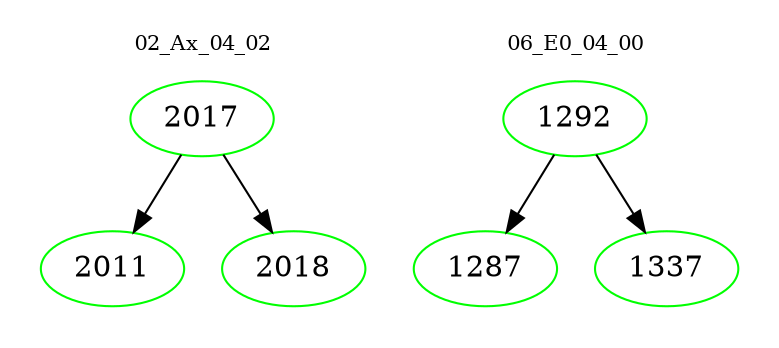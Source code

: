 digraph{
subgraph cluster_0 {
color = white
label = "02_Ax_04_02";
fontsize=10;
T0_2017 [label="2017", color="green"]
T0_2017 -> T0_2011 [color="black"]
T0_2011 [label="2011", color="green"]
T0_2017 -> T0_2018 [color="black"]
T0_2018 [label="2018", color="green"]
}
subgraph cluster_1 {
color = white
label = "06_E0_04_00";
fontsize=10;
T1_1292 [label="1292", color="green"]
T1_1292 -> T1_1287 [color="black"]
T1_1287 [label="1287", color="green"]
T1_1292 -> T1_1337 [color="black"]
T1_1337 [label="1337", color="green"]
}
}
